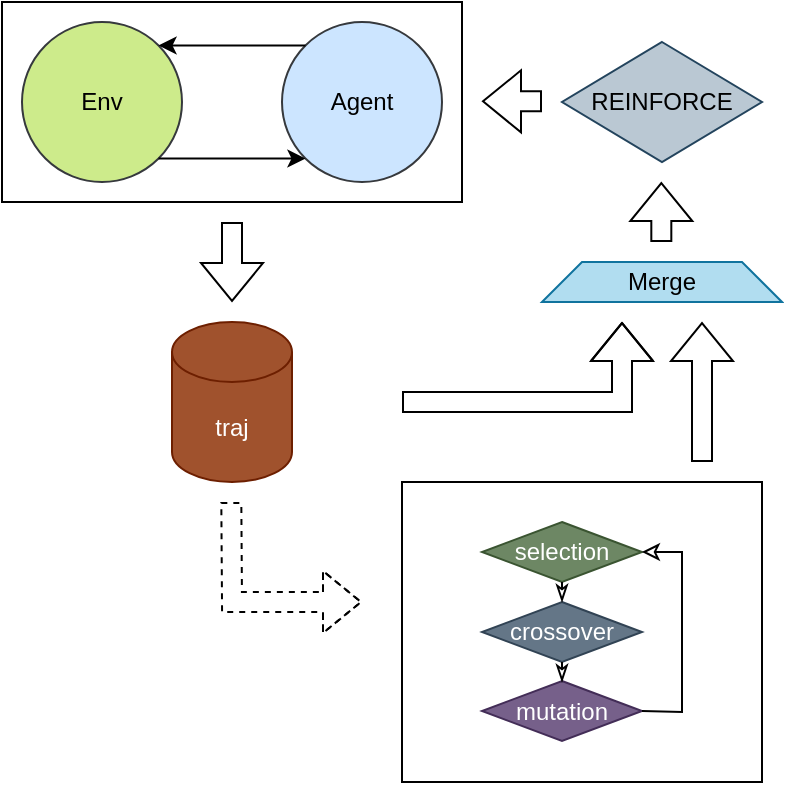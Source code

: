<mxfile version="26.1.2">
  <diagram name="第 1 页" id="ufeBmRcnPeDDnvmJvSxq">
    <mxGraphModel dx="652" dy="391" grid="1" gridSize="10" guides="1" tooltips="1" connect="1" arrows="1" fold="1" page="1" pageScale="1" pageWidth="827" pageHeight="1169" math="0" shadow="0">
      <root>
        <mxCell id="0" />
        <mxCell id="1" parent="0" />
        <mxCell id="piFu3rO19TxPugWEwf-z-8" value="" style="rounded=0;whiteSpace=wrap;html=1;" vertex="1" parent="1">
          <mxGeometry x="60" y="230" width="230" height="100" as="geometry" />
        </mxCell>
        <mxCell id="piFu3rO19TxPugWEwf-z-3" value="Env" style="ellipse;whiteSpace=wrap;html=1;fillColor=#cdeb8b;strokeColor=#36393d;" vertex="1" parent="1">
          <mxGeometry x="70" y="240" width="80" height="80" as="geometry" />
        </mxCell>
        <mxCell id="piFu3rO19TxPugWEwf-z-4" value="Agent" style="ellipse;whiteSpace=wrap;html=1;aspect=fixed;horizontal=1;fillColor=#cce5ff;strokeColor=#36393d;" vertex="1" parent="1">
          <mxGeometry x="200" y="240" width="80" height="80" as="geometry" />
        </mxCell>
        <mxCell id="piFu3rO19TxPugWEwf-z-6" value="" style="endArrow=classic;html=1;rounded=0;exitX=0;exitY=0;exitDx=0;exitDy=0;entryX=1;entryY=0;entryDx=0;entryDy=0;" edge="1" parent="1" source="piFu3rO19TxPugWEwf-z-4" target="piFu3rO19TxPugWEwf-z-3">
          <mxGeometry width="50" height="50" relative="1" as="geometry">
            <mxPoint x="209.36" y="250.0" as="sourcePoint" />
            <mxPoint x="140.08" y="250.0" as="targetPoint" />
            <Array as="points" />
          </mxGeometry>
        </mxCell>
        <mxCell id="piFu3rO19TxPugWEwf-z-7" value="" style="endArrow=classic;html=1;rounded=0;exitX=1;exitY=1;exitDx=0;exitDy=0;entryX=0;entryY=1;entryDx=0;entryDy=0;" edge="1" parent="1" source="piFu3rO19TxPugWEwf-z-3" target="piFu3rO19TxPugWEwf-z-4">
          <mxGeometry width="50" height="50" relative="1" as="geometry">
            <mxPoint x="290" y="410" as="sourcePoint" />
            <mxPoint x="340" y="360" as="targetPoint" />
          </mxGeometry>
        </mxCell>
        <mxCell id="piFu3rO19TxPugWEwf-z-11" value="" style="shape=flexArrow;endArrow=classic;html=1;rounded=0;" edge="1" parent="1">
          <mxGeometry width="50" height="50" relative="1" as="geometry">
            <mxPoint x="175" y="340" as="sourcePoint" />
            <mxPoint x="175" y="380" as="targetPoint" />
          </mxGeometry>
        </mxCell>
        <mxCell id="piFu3rO19TxPugWEwf-z-13" value="traj" style="shape=cylinder3;whiteSpace=wrap;html=1;boundedLbl=1;backgroundOutline=1;size=15;fillColor=#a0522d;fontColor=#ffffff;strokeColor=#6D1F00;" vertex="1" parent="1">
          <mxGeometry x="145" y="390" width="60" height="80" as="geometry" />
        </mxCell>
        <mxCell id="piFu3rO19TxPugWEwf-z-14" value="" style="shape=flexArrow;endArrow=classic;html=1;rounded=0;" edge="1" parent="1">
          <mxGeometry width="50" height="50" relative="1" as="geometry">
            <mxPoint x="260" y="430" as="sourcePoint" />
            <mxPoint x="370" y="390" as="targetPoint" />
            <Array as="points">
              <mxPoint x="370" y="430" />
            </Array>
          </mxGeometry>
        </mxCell>
        <mxCell id="piFu3rO19TxPugWEwf-z-15" value="" style="shape=flexArrow;endArrow=classic;html=1;rounded=0;fillColor=none;dashed=1;" edge="1" parent="1">
          <mxGeometry width="50" height="50" relative="1" as="geometry">
            <mxPoint x="174.66" y="480" as="sourcePoint" />
            <mxPoint x="240" y="530" as="targetPoint" />
            <Array as="points">
              <mxPoint x="175" y="530" />
            </Array>
          </mxGeometry>
        </mxCell>
        <mxCell id="piFu3rO19TxPugWEwf-z-16" value="" style="rounded=0;whiteSpace=wrap;html=1;" vertex="1" parent="1">
          <mxGeometry x="260" y="470" width="180" height="150" as="geometry" />
        </mxCell>
        <mxCell id="piFu3rO19TxPugWEwf-z-17" value="selection" style="rhombus;whiteSpace=wrap;html=1;fillColor=#6d8764;fontColor=#ffffff;strokeColor=#3A5431;" vertex="1" parent="1">
          <mxGeometry x="300" y="490" width="80" height="30" as="geometry" />
        </mxCell>
        <mxCell id="piFu3rO19TxPugWEwf-z-18" value="crossover" style="rhombus;whiteSpace=wrap;html=1;fillColor=#647687;fontColor=#ffffff;strokeColor=#314354;" vertex="1" parent="1">
          <mxGeometry x="300" y="530" width="80" height="30" as="geometry" />
        </mxCell>
        <mxCell id="piFu3rO19TxPugWEwf-z-20" value="mutation" style="rhombus;whiteSpace=wrap;html=1;fillColor=#76608a;fontColor=#ffffff;strokeColor=#432D57;" vertex="1" parent="1">
          <mxGeometry x="300" y="569.5" width="80" height="30" as="geometry" />
        </mxCell>
        <mxCell id="piFu3rO19TxPugWEwf-z-21" value="" style="endArrow=classicThin;html=1;rounded=0;exitX=0.5;exitY=1;exitDx=0;exitDy=0;entryX=0.5;entryY=0;entryDx=0;entryDy=0;endFill=0;strokeColor=light-dark(#000000, #b2cbff);fillColor=#0050ef;startFill=0;" edge="1" parent="1" source="piFu3rO19TxPugWEwf-z-17" target="piFu3rO19TxPugWEwf-z-18">
          <mxGeometry width="50" height="50" relative="1" as="geometry">
            <mxPoint x="320" y="550" as="sourcePoint" />
            <mxPoint x="370" y="500" as="targetPoint" />
          </mxGeometry>
        </mxCell>
        <mxCell id="piFu3rO19TxPugWEwf-z-22" value="" style="endArrow=classicThin;html=1;rounded=0;exitX=0.5;exitY=1;exitDx=0;exitDy=0;endFill=0;strokeColor=light-dark(#000000, #b2cbff);fillColor=#0050ef;startFill=0;" edge="1" parent="1" source="piFu3rO19TxPugWEwf-z-18">
          <mxGeometry width="50" height="50" relative="1" as="geometry">
            <mxPoint x="350" y="530" as="sourcePoint" />
            <mxPoint x="340" y="570" as="targetPoint" />
          </mxGeometry>
        </mxCell>
        <mxCell id="piFu3rO19TxPugWEwf-z-23" value="" style="endArrow=classic;html=1;rounded=0;exitX=1;exitY=0.5;exitDx=0;exitDy=0;entryX=1;entryY=0.5;entryDx=0;entryDy=0;strokeColor=default;endFill=0;strokeWidth=1;" edge="1" parent="1" source="piFu3rO19TxPugWEwf-z-20" target="piFu3rO19TxPugWEwf-z-17">
          <mxGeometry width="50" height="50" relative="1" as="geometry">
            <mxPoint x="320" y="550" as="sourcePoint" />
            <mxPoint x="370" y="500" as="targetPoint" />
            <Array as="points">
              <mxPoint x="400" y="585" />
              <mxPoint x="400" y="550" />
              <mxPoint x="400" y="505" />
            </Array>
          </mxGeometry>
        </mxCell>
        <mxCell id="piFu3rO19TxPugWEwf-z-24" value="" style="shape=flexArrow;endArrow=classic;html=1;rounded=0;" edge="1" parent="1">
          <mxGeometry width="50" height="50" relative="1" as="geometry">
            <mxPoint x="410" y="460.0" as="sourcePoint" />
            <mxPoint x="410" y="390" as="targetPoint" />
          </mxGeometry>
        </mxCell>
        <mxCell id="piFu3rO19TxPugWEwf-z-26" value="Merge" style="shape=trapezoid;perimeter=trapezoidPerimeter;whiteSpace=wrap;html=1;fixedSize=1;fillColor=#b1ddf0;strokeColor=#10739e;" vertex="1" parent="1">
          <mxGeometry x="330" y="360" width="120" height="20" as="geometry" />
        </mxCell>
        <mxCell id="piFu3rO19TxPugWEwf-z-29" value="" style="shape=flexArrow;endArrow=classic;html=1;rounded=0;" edge="1" parent="1">
          <mxGeometry width="50" height="50" relative="1" as="geometry">
            <mxPoint x="389.66" y="350" as="sourcePoint" />
            <mxPoint x="389.66" y="320" as="targetPoint" />
          </mxGeometry>
        </mxCell>
        <mxCell id="piFu3rO19TxPugWEwf-z-30" value="REINFORCE" style="rhombus;whiteSpace=wrap;html=1;fillColor=#bac8d3;strokeColor=#23445d;" vertex="1" parent="1">
          <mxGeometry x="340" y="250" width="100" height="60" as="geometry" />
        </mxCell>
        <mxCell id="piFu3rO19TxPugWEwf-z-31" value="" style="shape=flexArrow;endArrow=classic;html=1;rounded=0;" edge="1" parent="1">
          <mxGeometry width="50" height="50" relative="1" as="geometry">
            <mxPoint x="330" y="279.66" as="sourcePoint" />
            <mxPoint x="300" y="279.66" as="targetPoint" />
          </mxGeometry>
        </mxCell>
      </root>
    </mxGraphModel>
  </diagram>
</mxfile>
